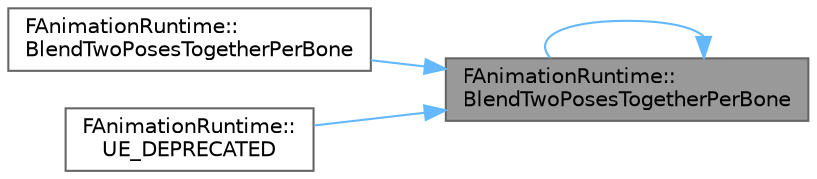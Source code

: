 digraph "FAnimationRuntime::BlendTwoPosesTogetherPerBone"
{
 // INTERACTIVE_SVG=YES
 // LATEX_PDF_SIZE
  bgcolor="transparent";
  edge [fontname=Helvetica,fontsize=10,labelfontname=Helvetica,labelfontsize=10];
  node [fontname=Helvetica,fontsize=10,shape=box,height=0.2,width=0.4];
  rankdir="RL";
  Node1 [id="Node000001",label="FAnimationRuntime::\lBlendTwoPosesTogetherPerBone",height=0.2,width=0.4,color="gray40", fillcolor="grey60", style="filled", fontcolor="black",tooltip=" "];
  Node1 -> Node1 [id="edge1_Node000001_Node000001",dir="back",color="steelblue1",style="solid",tooltip=" "];
  Node1 -> Node2 [id="edge2_Node000001_Node000002",dir="back",color="steelblue1",style="solid",tooltip=" "];
  Node2 [id="Node000002",label="FAnimationRuntime::\lBlendTwoPosesTogetherPerBone",height=0.2,width=0.4,color="grey40", fillcolor="white", style="filled",URL="$d9/d74/classFAnimationRuntime.html#a28a797f0ce2de8086b1b47cffa6419bb",tooltip=" "];
  Node1 -> Node3 [id="edge3_Node000001_Node000003",dir="back",color="steelblue1",style="solid",tooltip=" "];
  Node3 [id="Node000003",label="FAnimationRuntime::\lUE_DEPRECATED",height=0.2,width=0.4,color="grey40", fillcolor="white", style="filled",URL="$d9/d74/classFAnimationRuntime.html#a1a84b33ef0b5b0030ba625f3206f5f7c",tooltip="Blends together a set of poses, each with a given weight."];
}
